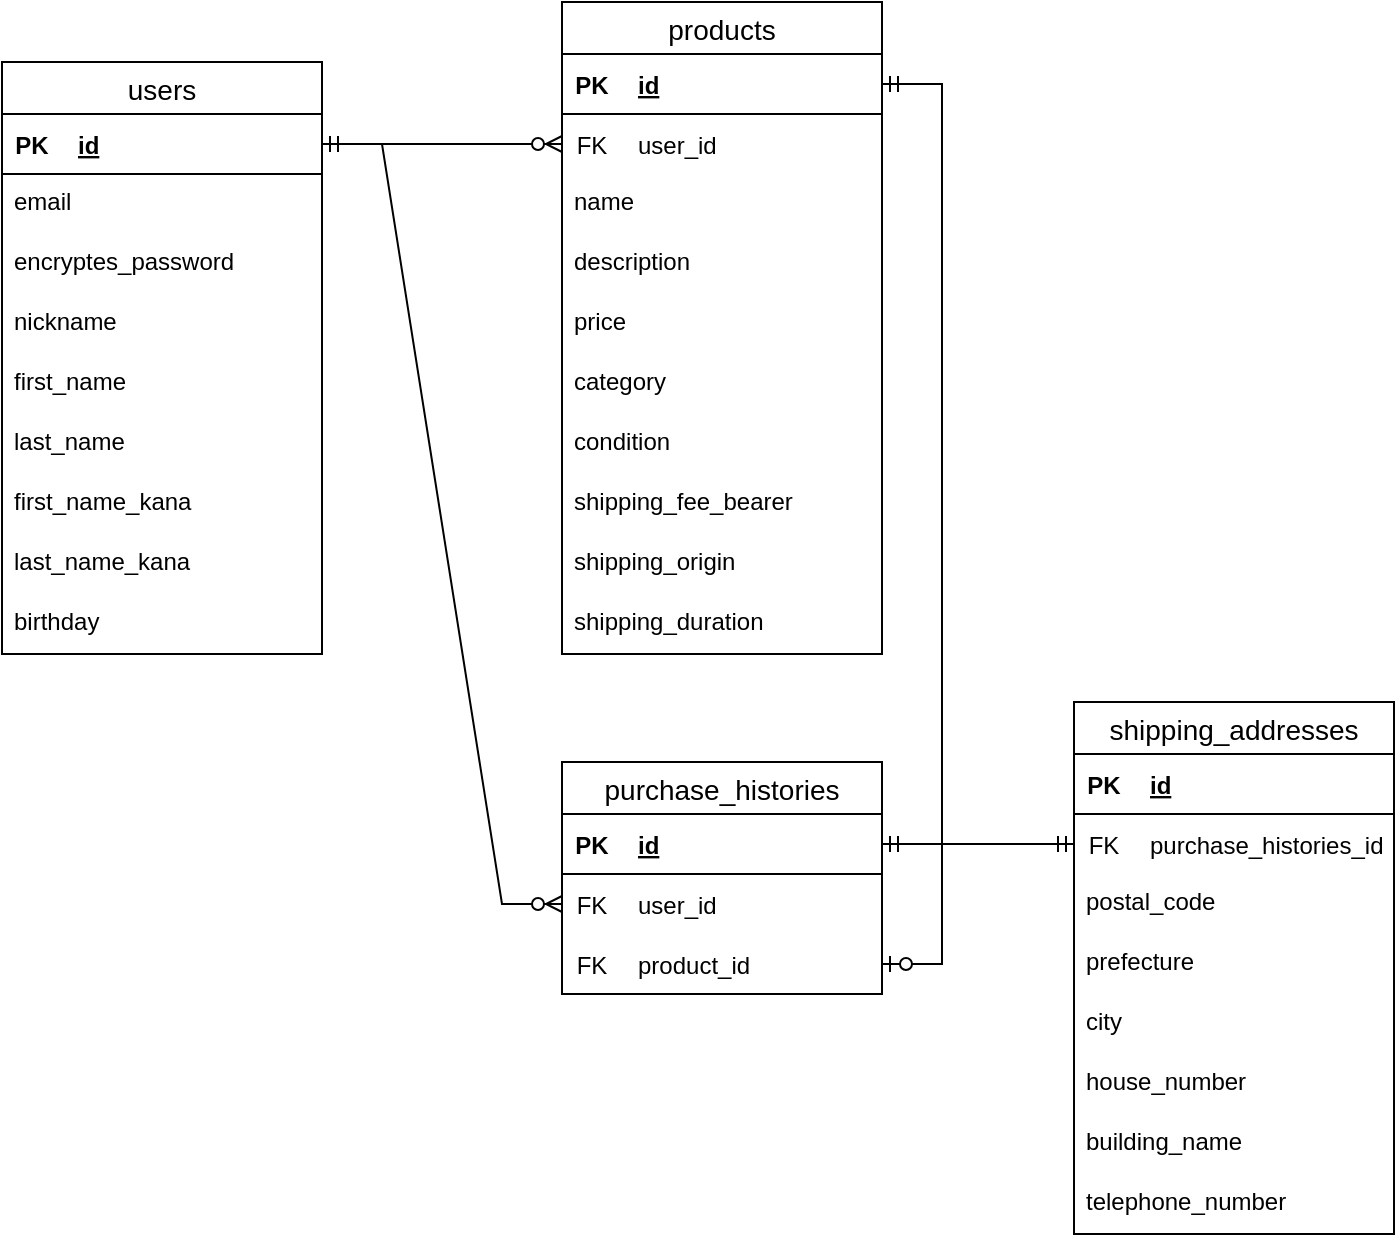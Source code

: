 <mxfile>
    <diagram id="ExlNjuZpzcziDlxISiQl" name="ページ1">
        <mxGraphModel dx="633" dy="1139" grid="1" gridSize="10" guides="1" tooltips="1" connect="1" arrows="1" fold="1" page="1" pageScale="1" pageWidth="827" pageHeight="1169" math="0" shadow="0">
            <root>
                <mxCell id="0"/>
                <mxCell id="1" parent="0"/>
                <mxCell id="6" value="users" style="swimlane;fontStyle=0;childLayout=stackLayout;horizontal=1;startSize=26;horizontalStack=0;resizeParent=1;resizeParentMax=0;resizeLast=0;collapsible=1;marginBottom=0;align=center;fontSize=14;" parent="1" vertex="1">
                    <mxGeometry x="64" y="90" width="160" height="296" as="geometry"/>
                </mxCell>
                <mxCell id="53" value="" style="shape=table;startSize=0;container=1;collapsible=1;childLayout=tableLayout;fixedRows=1;rowLines=0;fontStyle=0;align=center;resizeLast=1;strokeColor=none;fillColor=none;collapsible=0;" parent="6" vertex="1">
                    <mxGeometry y="26" width="160" height="30" as="geometry"/>
                </mxCell>
                <mxCell id="54" value="" style="shape=tableRow;horizontal=0;startSize=0;swimlaneHead=0;swimlaneBody=0;fillColor=none;collapsible=0;dropTarget=0;points=[[0,0.5],[1,0.5]];portConstraint=eastwest;top=0;left=0;right=0;bottom=1;" parent="53" vertex="1">
                    <mxGeometry width="160" height="30" as="geometry"/>
                </mxCell>
                <mxCell id="55" value="PK" style="shape=partialRectangle;connectable=0;fillColor=none;top=0;left=0;bottom=0;right=0;fontStyle=1;overflow=hidden;" parent="54" vertex="1">
                    <mxGeometry width="30" height="30" as="geometry">
                        <mxRectangle width="30" height="30" as="alternateBounds"/>
                    </mxGeometry>
                </mxCell>
                <mxCell id="56" value="id" style="shape=partialRectangle;connectable=0;fillColor=none;top=0;left=0;bottom=0;right=0;align=left;spacingLeft=6;fontStyle=5;overflow=hidden;" parent="54" vertex="1">
                    <mxGeometry x="30" width="130" height="30" as="geometry">
                        <mxRectangle width="130" height="30" as="alternateBounds"/>
                    </mxGeometry>
                </mxCell>
                <mxCell id="17" value="email" style="text;strokeColor=none;fillColor=none;spacingLeft=4;spacingRight=4;overflow=hidden;rotatable=0;points=[[0,0.5],[1,0.5]];portConstraint=eastwest;fontSize=12;" parent="6" vertex="1">
                    <mxGeometry y="56" width="160" height="30" as="geometry"/>
                </mxCell>
                <mxCell id="18" value="encryptes_password" style="text;strokeColor=none;fillColor=none;spacingLeft=4;spacingRight=4;overflow=hidden;rotatable=0;points=[[0,0.5],[1,0.5]];portConstraint=eastwest;fontSize=12;" parent="6" vertex="1">
                    <mxGeometry y="86" width="160" height="30" as="geometry"/>
                </mxCell>
                <mxCell id="23" value="nickname" style="text;strokeColor=none;fillColor=none;spacingLeft=4;spacingRight=4;overflow=hidden;rotatable=0;points=[[0,0.5],[1,0.5]];portConstraint=eastwest;fontSize=12;" parent="6" vertex="1">
                    <mxGeometry y="116" width="160" height="30" as="geometry"/>
                </mxCell>
                <mxCell id="129" value="first_name" style="text;strokeColor=none;fillColor=none;spacingLeft=4;spacingRight=4;overflow=hidden;rotatable=0;points=[[0,0.5],[1,0.5]];portConstraint=eastwest;fontSize=12;" parent="6" vertex="1">
                    <mxGeometry y="146" width="160" height="30" as="geometry"/>
                </mxCell>
                <mxCell id="130" value="last_name" style="text;strokeColor=none;fillColor=none;spacingLeft=4;spacingRight=4;overflow=hidden;rotatable=0;points=[[0,0.5],[1,0.5]];portConstraint=eastwest;fontSize=12;" parent="6" vertex="1">
                    <mxGeometry y="176" width="160" height="30" as="geometry"/>
                </mxCell>
                <mxCell id="131" value="first_name_kana" style="text;strokeColor=none;fillColor=none;spacingLeft=4;spacingRight=4;overflow=hidden;rotatable=0;points=[[0,0.5],[1,0.5]];portConstraint=eastwest;fontSize=12;" parent="6" vertex="1">
                    <mxGeometry y="206" width="160" height="30" as="geometry"/>
                </mxCell>
                <mxCell id="132" value="last_name_kana" style="text;strokeColor=none;fillColor=none;spacingLeft=4;spacingRight=4;overflow=hidden;rotatable=0;points=[[0,0.5],[1,0.5]];portConstraint=eastwest;fontSize=12;" parent="6" vertex="1">
                    <mxGeometry y="236" width="160" height="30" as="geometry"/>
                </mxCell>
                <mxCell id="134" value="birthday" style="text;strokeColor=none;fillColor=none;spacingLeft=4;spacingRight=4;overflow=hidden;rotatable=0;points=[[0,0.5],[1,0.5]];portConstraint=eastwest;fontSize=12;" parent="6" vertex="1">
                    <mxGeometry y="266" width="160" height="30" as="geometry"/>
                </mxCell>
                <mxCell id="28" value="purchase_histories" style="swimlane;fontStyle=0;childLayout=stackLayout;horizontal=1;startSize=26;horizontalStack=0;resizeParent=1;resizeParentMax=0;resizeLast=0;collapsible=1;marginBottom=0;align=center;fontSize=14;" parent="1" vertex="1">
                    <mxGeometry x="344" y="440" width="160" height="116" as="geometry"/>
                </mxCell>
                <mxCell id="61" value="" style="shape=table;startSize=0;container=1;collapsible=1;childLayout=tableLayout;fixedRows=1;rowLines=0;fontStyle=0;align=center;resizeLast=1;strokeColor=none;fillColor=none;collapsible=0;" parent="28" vertex="1">
                    <mxGeometry y="26" width="160" height="90" as="geometry"/>
                </mxCell>
                <mxCell id="62" value="" style="shape=tableRow;horizontal=0;startSize=0;swimlaneHead=0;swimlaneBody=0;fillColor=none;collapsible=0;dropTarget=0;points=[[0,0.5],[1,0.5]];portConstraint=eastwest;top=0;left=0;right=0;bottom=1;" parent="61" vertex="1">
                    <mxGeometry width="160" height="30" as="geometry"/>
                </mxCell>
                <mxCell id="63" value="PK" style="shape=partialRectangle;connectable=0;fillColor=none;top=0;left=0;bottom=0;right=0;fontStyle=1;overflow=hidden;" parent="62" vertex="1">
                    <mxGeometry width="30" height="30" as="geometry">
                        <mxRectangle width="30" height="30" as="alternateBounds"/>
                    </mxGeometry>
                </mxCell>
                <mxCell id="64" value="id" style="shape=partialRectangle;connectable=0;fillColor=none;top=0;left=0;bottom=0;right=0;align=left;spacingLeft=6;fontStyle=5;overflow=hidden;" parent="62" vertex="1">
                    <mxGeometry x="30" width="130" height="30" as="geometry">
                        <mxRectangle width="130" height="30" as="alternateBounds"/>
                    </mxGeometry>
                </mxCell>
                <mxCell id="100" value="" style="shape=tableRow;horizontal=0;startSize=0;swimlaneHead=0;swimlaneBody=0;fillColor=none;collapsible=0;dropTarget=0;points=[[0,0.5],[1,0.5]];portConstraint=eastwest;top=0;left=0;right=0;bottom=0;" parent="61" vertex="1">
                    <mxGeometry y="30" width="160" height="30" as="geometry"/>
                </mxCell>
                <mxCell id="101" value="FK" style="shape=partialRectangle;connectable=0;fillColor=none;top=0;left=0;bottom=0;right=0;fontStyle=0;overflow=hidden;" parent="100" vertex="1">
                    <mxGeometry width="30" height="30" as="geometry">
                        <mxRectangle width="30" height="30" as="alternateBounds"/>
                    </mxGeometry>
                </mxCell>
                <mxCell id="102" value="user_id" style="shape=partialRectangle;connectable=0;fillColor=none;top=0;left=0;bottom=0;right=0;align=left;spacingLeft=6;fontStyle=0;overflow=hidden;" parent="100" vertex="1">
                    <mxGeometry x="30" width="130" height="30" as="geometry">
                        <mxRectangle width="130" height="30" as="alternateBounds"/>
                    </mxGeometry>
                </mxCell>
                <mxCell id="116" value="" style="shape=tableRow;horizontal=0;startSize=0;swimlaneHead=0;swimlaneBody=0;fillColor=none;collapsible=0;dropTarget=0;points=[[0,0.5],[1,0.5]];portConstraint=eastwest;top=0;left=0;right=0;bottom=0;" parent="61" vertex="1">
                    <mxGeometry y="60" width="160" height="30" as="geometry"/>
                </mxCell>
                <mxCell id="117" value="FK" style="shape=partialRectangle;connectable=0;fillColor=none;top=0;left=0;bottom=0;right=0;fontStyle=0;overflow=hidden;" parent="116" vertex="1">
                    <mxGeometry width="30" height="30" as="geometry">
                        <mxRectangle width="30" height="30" as="alternateBounds"/>
                    </mxGeometry>
                </mxCell>
                <mxCell id="118" value="product_id" style="shape=partialRectangle;connectable=0;fillColor=none;top=0;left=0;bottom=0;right=0;align=left;spacingLeft=6;fontStyle=0;overflow=hidden;" parent="116" vertex="1">
                    <mxGeometry x="30" width="130" height="30" as="geometry">
                        <mxRectangle width="130" height="30" as="alternateBounds"/>
                    </mxGeometry>
                </mxCell>
                <mxCell id="36" value="shipping_addresses" style="swimlane;fontStyle=0;childLayout=stackLayout;horizontal=1;startSize=26;horizontalStack=0;resizeParent=1;resizeParentMax=0;resizeLast=0;collapsible=1;marginBottom=0;align=center;fontSize=14;" parent="1" vertex="1">
                    <mxGeometry x="600" y="410" width="160" height="266" as="geometry"/>
                </mxCell>
                <mxCell id="65" value="" style="shape=table;startSize=0;container=1;collapsible=1;childLayout=tableLayout;fixedRows=1;rowLines=0;fontStyle=0;align=center;resizeLast=1;strokeColor=none;fillColor=none;collapsible=0;" parent="36" vertex="1">
                    <mxGeometry y="26" width="160" height="60" as="geometry"/>
                </mxCell>
                <mxCell id="66" value="" style="shape=tableRow;horizontal=0;startSize=0;swimlaneHead=0;swimlaneBody=0;fillColor=none;collapsible=0;dropTarget=0;points=[[0,0.5],[1,0.5]];portConstraint=eastwest;top=0;left=0;right=0;bottom=1;" parent="65" vertex="1">
                    <mxGeometry width="160" height="30" as="geometry"/>
                </mxCell>
                <mxCell id="67" value="PK" style="shape=partialRectangle;connectable=0;fillColor=none;top=0;left=0;bottom=0;right=0;fontStyle=1;overflow=hidden;" parent="66" vertex="1">
                    <mxGeometry width="30" height="30" as="geometry">
                        <mxRectangle width="30" height="30" as="alternateBounds"/>
                    </mxGeometry>
                </mxCell>
                <mxCell id="68" value="id" style="shape=partialRectangle;connectable=0;fillColor=none;top=0;left=0;bottom=0;right=0;align=left;spacingLeft=6;fontStyle=5;overflow=hidden;" parent="66" vertex="1">
                    <mxGeometry x="30" width="130" height="30" as="geometry">
                        <mxRectangle width="130" height="30" as="alternateBounds"/>
                    </mxGeometry>
                </mxCell>
                <mxCell id="104" value="" style="shape=tableRow;horizontal=0;startSize=0;swimlaneHead=0;swimlaneBody=0;fillColor=none;collapsible=0;dropTarget=0;points=[[0,0.5],[1,0.5]];portConstraint=eastwest;top=0;left=0;right=0;bottom=0;" parent="65" vertex="1">
                    <mxGeometry y="30" width="160" height="30" as="geometry"/>
                </mxCell>
                <mxCell id="105" value="FK" style="shape=partialRectangle;connectable=0;fillColor=none;top=0;left=0;bottom=0;right=0;fontStyle=0;overflow=hidden;" parent="104" vertex="1">
                    <mxGeometry width="30" height="30" as="geometry">
                        <mxRectangle width="30" height="30" as="alternateBounds"/>
                    </mxGeometry>
                </mxCell>
                <mxCell id="106" value="purchase_histories_id" style="shape=partialRectangle;connectable=0;fillColor=none;top=0;left=0;bottom=0;right=0;align=left;spacingLeft=6;fontStyle=0;overflow=hidden;" parent="104" vertex="1">
                    <mxGeometry x="30" width="130" height="30" as="geometry">
                        <mxRectangle width="130" height="30" as="alternateBounds"/>
                    </mxGeometry>
                </mxCell>
                <mxCell id="38" value="postal_code" style="text;strokeColor=none;fillColor=none;spacingLeft=4;spacingRight=4;overflow=hidden;rotatable=0;points=[[0,0.5],[1,0.5]];portConstraint=eastwest;fontSize=12;" parent="36" vertex="1">
                    <mxGeometry y="86" width="160" height="30" as="geometry"/>
                </mxCell>
                <mxCell id="39" value="prefecture" style="text;strokeColor=none;fillColor=none;spacingLeft=4;spacingRight=4;overflow=hidden;rotatable=0;points=[[0,0.5],[1,0.5]];portConstraint=eastwest;fontSize=12;" parent="36" vertex="1">
                    <mxGeometry y="116" width="160" height="30" as="geometry"/>
                </mxCell>
                <mxCell id="40" value="city" style="text;strokeColor=none;fillColor=none;spacingLeft=4;spacingRight=4;overflow=hidden;rotatable=0;points=[[0,0.5],[1,0.5]];portConstraint=eastwest;fontSize=12;" parent="36" vertex="1">
                    <mxGeometry y="146" width="160" height="30" as="geometry"/>
                </mxCell>
                <mxCell id="41" value="house_number" style="text;strokeColor=none;fillColor=none;spacingLeft=4;spacingRight=4;overflow=hidden;rotatable=0;points=[[0,0.5],[1,0.5]];portConstraint=eastwest;fontSize=12;" parent="36" vertex="1">
                    <mxGeometry y="176" width="160" height="30" as="geometry"/>
                </mxCell>
                <mxCell id="42" value="building_name" style="text;strokeColor=none;fillColor=none;spacingLeft=4;spacingRight=4;overflow=hidden;rotatable=0;points=[[0,0.5],[1,0.5]];portConstraint=eastwest;fontSize=12;" parent="36" vertex="1">
                    <mxGeometry y="206" width="160" height="30" as="geometry"/>
                </mxCell>
                <mxCell id="177" value="telephone_number" style="text;strokeColor=none;fillColor=none;spacingLeft=4;spacingRight=4;overflow=hidden;rotatable=0;points=[[0,0.5],[1,0.5]];portConstraint=eastwest;fontSize=12;" parent="36" vertex="1">
                    <mxGeometry y="236" width="160" height="30" as="geometry"/>
                </mxCell>
                <mxCell id="44" value="products" style="swimlane;fontStyle=0;childLayout=stackLayout;horizontal=1;startSize=26;horizontalStack=0;resizeParent=1;resizeParentMax=0;resizeLast=0;collapsible=1;marginBottom=0;align=center;fontSize=14;" parent="1" vertex="1">
                    <mxGeometry x="344" y="60" width="160" height="326" as="geometry"/>
                </mxCell>
                <mxCell id="57" value="" style="shape=table;startSize=0;container=1;collapsible=1;childLayout=tableLayout;fixedRows=1;rowLines=0;fontStyle=0;align=center;resizeLast=1;strokeColor=none;fillColor=none;collapsible=0;" parent="44" vertex="1">
                    <mxGeometry y="26" width="160" height="60" as="geometry"/>
                </mxCell>
                <mxCell id="58" value="" style="shape=tableRow;horizontal=0;startSize=0;swimlaneHead=0;swimlaneBody=0;fillColor=none;collapsible=0;dropTarget=0;points=[[0,0.5],[1,0.5]];portConstraint=eastwest;top=0;left=0;right=0;bottom=1;" parent="57" vertex="1">
                    <mxGeometry width="160" height="30" as="geometry"/>
                </mxCell>
                <mxCell id="59" value="PK" style="shape=partialRectangle;connectable=0;fillColor=none;top=0;left=0;bottom=0;right=0;fontStyle=1;overflow=hidden;" parent="58" vertex="1">
                    <mxGeometry width="30" height="30" as="geometry">
                        <mxRectangle width="30" height="30" as="alternateBounds"/>
                    </mxGeometry>
                </mxCell>
                <mxCell id="60" value="id" style="shape=partialRectangle;connectable=0;fillColor=none;top=0;left=0;bottom=0;right=0;align=left;spacingLeft=6;fontStyle=5;overflow=hidden;" parent="58" vertex="1">
                    <mxGeometry x="30" width="130" height="30" as="geometry">
                        <mxRectangle width="130" height="30" as="alternateBounds"/>
                    </mxGeometry>
                </mxCell>
                <mxCell id="97" value="" style="shape=tableRow;horizontal=0;startSize=0;swimlaneHead=0;swimlaneBody=0;fillColor=none;collapsible=0;dropTarget=0;points=[[0,0.5],[1,0.5]];portConstraint=eastwest;top=0;left=0;right=0;bottom=0;" parent="57" vertex="1">
                    <mxGeometry y="30" width="160" height="30" as="geometry"/>
                </mxCell>
                <mxCell id="98" value="FK" style="shape=partialRectangle;connectable=0;fillColor=none;top=0;left=0;bottom=0;right=0;fontStyle=0;overflow=hidden;" parent="97" vertex="1">
                    <mxGeometry width="30" height="30" as="geometry">
                        <mxRectangle width="30" height="30" as="alternateBounds"/>
                    </mxGeometry>
                </mxCell>
                <mxCell id="99" value="user_id" style="shape=partialRectangle;connectable=0;fillColor=none;top=0;left=0;bottom=0;right=0;align=left;spacingLeft=6;fontStyle=0;overflow=hidden;" parent="97" vertex="1">
                    <mxGeometry x="30" width="130" height="30" as="geometry">
                        <mxRectangle width="130" height="30" as="alternateBounds"/>
                    </mxGeometry>
                </mxCell>
                <mxCell id="46" value="name" style="text;strokeColor=none;fillColor=none;spacingLeft=4;spacingRight=4;overflow=hidden;rotatable=0;points=[[0,0.5],[1,0.5]];portConstraint=eastwest;fontSize=12;" parent="44" vertex="1">
                    <mxGeometry y="86" width="160" height="30" as="geometry"/>
                </mxCell>
                <mxCell id="48" value="description" style="text;strokeColor=none;fillColor=none;spacingLeft=4;spacingRight=4;overflow=hidden;rotatable=0;points=[[0,0.5],[1,0.5]];portConstraint=eastwest;fontSize=12;" parent="44" vertex="1">
                    <mxGeometry y="116" width="160" height="30" as="geometry"/>
                </mxCell>
                <mxCell id="47" value="price" style="text;strokeColor=none;fillColor=none;spacingLeft=4;spacingRight=4;overflow=hidden;rotatable=0;points=[[0,0.5],[1,0.5]];portConstraint=eastwest;fontSize=12;" parent="44" vertex="1">
                    <mxGeometry y="146" width="160" height="30" as="geometry"/>
                </mxCell>
                <mxCell id="153" value="category" style="text;strokeColor=none;fillColor=none;spacingLeft=4;spacingRight=4;overflow=hidden;rotatable=0;points=[[0,0.5],[1,0.5]];portConstraint=eastwest;fontSize=12;" parent="44" vertex="1">
                    <mxGeometry y="176" width="160" height="30" as="geometry"/>
                </mxCell>
                <mxCell id="154" value="condition" style="text;strokeColor=none;fillColor=none;spacingLeft=4;spacingRight=4;overflow=hidden;rotatable=0;points=[[0,0.5],[1,0.5]];portConstraint=eastwest;fontSize=12;" parent="44" vertex="1">
                    <mxGeometry y="206" width="160" height="30" as="geometry"/>
                </mxCell>
                <mxCell id="155" value="shipping_fee_bearer" style="text;strokeColor=none;fillColor=none;spacingLeft=4;spacingRight=4;overflow=hidden;rotatable=0;points=[[0,0.5],[1,0.5]];portConstraint=eastwest;fontSize=12;" parent="44" vertex="1">
                    <mxGeometry y="236" width="160" height="30" as="geometry"/>
                </mxCell>
                <mxCell id="171" value="shipping_origin" style="text;strokeColor=none;fillColor=none;spacingLeft=4;spacingRight=4;overflow=hidden;rotatable=0;points=[[0,0.5],[1,0.5]];portConstraint=eastwest;fontSize=12;" parent="44" vertex="1">
                    <mxGeometry y="266" width="160" height="30" as="geometry"/>
                </mxCell>
                <mxCell id="172" value="shipping_duration" style="text;strokeColor=none;fillColor=none;spacingLeft=4;spacingRight=4;overflow=hidden;rotatable=0;points=[[0,0.5],[1,0.5]];portConstraint=eastwest;fontSize=12;" parent="44" vertex="1">
                    <mxGeometry y="296" width="160" height="30" as="geometry"/>
                </mxCell>
                <mxCell id="119" value="" style="edgeStyle=entityRelationEdgeStyle;fontSize=12;html=1;endArrow=ERzeroToMany;startArrow=ERmandOne;exitX=1;exitY=0.5;exitDx=0;exitDy=0;rounded=0;" parent="1" source="54" target="97" edge="1">
                    <mxGeometry width="100" height="100" relative="1" as="geometry">
                        <mxPoint x="244" y="540" as="sourcePoint"/>
                        <mxPoint x="344" y="440" as="targetPoint"/>
                    </mxGeometry>
                </mxCell>
                <mxCell id="120" value="" style="edgeStyle=entityRelationEdgeStyle;fontSize=12;html=1;endArrow=ERzeroToMany;startArrow=ERmandOne;entryX=0;entryY=0.5;entryDx=0;entryDy=0;rounded=0;exitX=1;exitY=0.5;exitDx=0;exitDy=0;" parent="1" source="54" target="100" edge="1">
                    <mxGeometry width="100" height="100" relative="1" as="geometry">
                        <mxPoint x="244" y="290" as="sourcePoint"/>
                        <mxPoint x="354" y="450" as="targetPoint"/>
                    </mxGeometry>
                </mxCell>
                <mxCell id="123" value="" style="edgeStyle=entityRelationEdgeStyle;fontSize=12;html=1;endArrow=ERzeroToOne;startArrow=ERmandOne;rounded=0;exitX=1;exitY=0.5;exitDx=0;exitDy=0;entryX=1;entryY=0.5;entryDx=0;entryDy=0;" parent="1" source="58" target="116" edge="1">
                    <mxGeometry width="100" height="100" relative="1" as="geometry">
                        <mxPoint x="434" y="580" as="sourcePoint"/>
                        <mxPoint x="570" y="710" as="targetPoint"/>
                    </mxGeometry>
                </mxCell>
                <mxCell id="175" value="" style="edgeStyle=entityRelationEdgeStyle;fontSize=12;html=1;endArrow=ERmandOne;startArrow=ERmandOne;entryX=0;entryY=0.5;entryDx=0;entryDy=0;exitX=1;exitY=0.5;exitDx=0;exitDy=0;rounded=0;" parent="1" source="62" target="104" edge="1">
                    <mxGeometry width="100" height="100" relative="1" as="geometry">
                        <mxPoint x="284" y="620" as="sourcePoint"/>
                        <mxPoint x="384" y="520" as="targetPoint"/>
                    </mxGeometry>
                </mxCell>
            </root>
        </mxGraphModel>
    </diagram>
</mxfile>